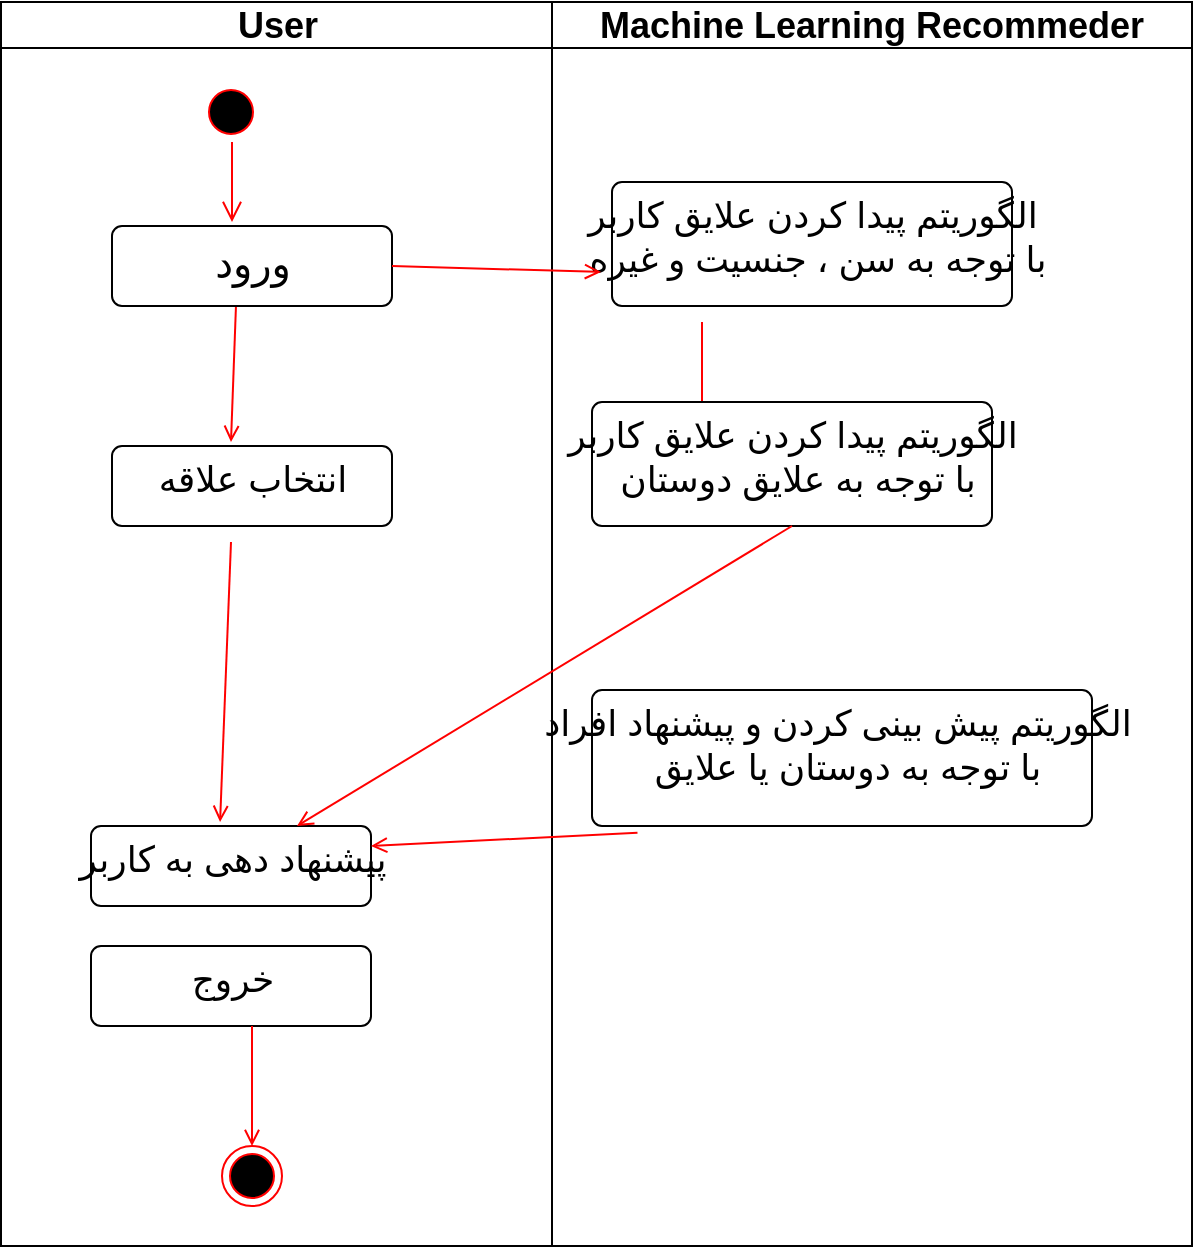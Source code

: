 <mxfile version="13.9.9" type="device"><diagram name="Page-1" id="e7e014a7-5840-1c2e-5031-d8a46d1fe8dd"><mxGraphModel dx="1553" dy="640" grid="1" gridSize="10" guides="1" tooltips="1" connect="1" arrows="1" fold="1" page="1" pageScale="1" pageWidth="1169" pageHeight="826" background="#ffffff" math="0" shadow="0"><root><mxCell id="0"/><mxCell id="1" parent="0"/><mxCell id="2" value="User" style="swimlane;whiteSpace=wrap;fontSize=18;" parent="1" vertex="1"><mxGeometry x="164.5" y="128" width="275.5" height="622" as="geometry"/></mxCell><mxCell id="5" value="" style="ellipse;shape=startState;fillColor=#000000;strokeColor=#ff0000;" parent="2" vertex="1"><mxGeometry x="100" y="40" width="30" height="30" as="geometry"/></mxCell><mxCell id="6" value="" style="edgeStyle=elbowEdgeStyle;elbow=horizontal;verticalAlign=bottom;endArrow=open;endSize=8;strokeColor=#FF0000;endFill=1;rounded=0" parent="2" source="5" edge="1"><mxGeometry x="100" y="40" as="geometry"><mxPoint x="115.5" y="110" as="targetPoint"/></mxGeometry></mxCell><mxCell id="9" value="" style="endArrow=open;strokeColor=#FF0000;endFill=1;rounded=0;exitX=0.443;exitY=0.975;exitDx=0;exitDy=0;exitPerimeter=0;" parent="2" source="VaY-SgDtAMSp_dYsXGXg-41" edge="1"><mxGeometry relative="1" as="geometry"><mxPoint x="115" y="160" as="sourcePoint"/><mxPoint x="115" y="220" as="targetPoint"/></mxGeometry></mxCell><mxCell id="11" value="" style="endArrow=open;strokeColor=#FF0000;endFill=1;rounded=0;entryX=0.461;entryY=-0.05;entryDx=0;entryDy=0;entryPerimeter=0;" parent="2" target="VaY-SgDtAMSp_dYsXGXg-43" edge="1"><mxGeometry relative="1" as="geometry"><mxPoint x="115" y="270" as="sourcePoint"/><mxPoint x="115" y="325" as="targetPoint"/></mxGeometry></mxCell><mxCell id="VaY-SgDtAMSp_dYsXGXg-41" value="&lt;font style=&quot;font-size: 20px&quot;&gt;ورود&lt;/font&gt;" style="html=1;align=center;verticalAlign=top;rounded=1;absoluteArcSize=1;arcSize=10;dashed=0;" parent="2" vertex="1"><mxGeometry x="55.5" y="112" width="140" height="40" as="geometry"/></mxCell><mxCell id="VaY-SgDtAMSp_dYsXGXg-42" value="&lt;font style=&quot;font-size: 18px&quot;&gt;انتخاب علاقه&lt;/font&gt;" style="html=1;align=center;verticalAlign=top;rounded=1;absoluteArcSize=1;arcSize=10;dashed=0;" parent="2" vertex="1"><mxGeometry x="55.5" y="222" width="140" height="40" as="geometry"/></mxCell><mxCell id="VaY-SgDtAMSp_dYsXGXg-43" value="&lt;font style=&quot;font-size: 18px&quot;&gt;پیشنهاد دهی به کاربر&lt;/font&gt;" style="html=1;align=center;verticalAlign=top;rounded=1;absoluteArcSize=1;arcSize=10;dashed=0;" parent="2" vertex="1"><mxGeometry x="45" y="412" width="140" height="40" as="geometry"/></mxCell><mxCell id="38" value="" style="ellipse;shape=endState;fillColor=#000000;strokeColor=#ff0000" parent="2" vertex="1"><mxGeometry x="110.5" y="572" width="30" height="30" as="geometry"/></mxCell><mxCell id="IjHYWA8SfPjVncXAgSMt-38" value="&lt;font style=&quot;font-size: 18px&quot;&gt;خروج&lt;/font&gt;" style="html=1;align=center;verticalAlign=top;rounded=1;absoluteArcSize=1;arcSize=10;dashed=0;" vertex="1" parent="2"><mxGeometry x="45" y="472" width="140" height="40" as="geometry"/></mxCell><mxCell id="VaY-SgDtAMSp_dYsXGXg-50" value="" style="endArrow=open;strokeColor=#FF0000;endFill=1;rounded=0;entryX=0.5;entryY=0;entryDx=0;entryDy=0;" parent="2" target="38" edge="1"><mxGeometry relative="1" as="geometry"><mxPoint x="125.5" y="512" as="sourcePoint"/><mxPoint x="120" y="365" as="targetPoint"/></mxGeometry></mxCell><mxCell id="3" value="Machine Learning Recommeder" style="swimlane;whiteSpace=wrap;fontSize=18;" parent="1" vertex="1"><mxGeometry x="440" y="128" width="320" height="622" as="geometry"/></mxCell><mxCell id="17" value="" style="endArrow=open;strokeColor=#FF0000;endFill=1;rounded=0" parent="3" edge="1"><mxGeometry relative="1" as="geometry"><mxPoint x="75" y="160" as="sourcePoint"/><mxPoint x="75" y="220" as="targetPoint"/></mxGeometry></mxCell><mxCell id="24" value="" style="endArrow=open;strokeColor=#FF0000;endFill=1;rounded=0" parent="3" edge="1"><mxGeometry relative="1" as="geometry"><mxPoint x="130" y="245" as="sourcePoint"/><mxPoint x="150" y="245" as="targetPoint"/></mxGeometry></mxCell><mxCell id="26" value="" style="edgeStyle=elbowEdgeStyle;elbow=horizontal;verticalAlign=bottom;endArrow=open;endSize=8;strokeColor=#FF0000;endFill=1;rounded=0" parent="3" edge="1"><mxGeometry x="130" y="90" as="geometry"><mxPoint x="130" y="135" as="targetPoint"/><mxPoint x="147.5" y="135" as="sourcePoint"/></mxGeometry></mxCell><mxCell id="VaY-SgDtAMSp_dYsXGXg-45" value="&lt;font style=&quot;font-size: 18px&quot;&gt;الگوریتم پیدا کردن علایق کاربر&lt;br&gt;&amp;nbsp;با توجه به سن ، جنسیت و غیره&lt;/font&gt;" style="html=1;align=center;verticalAlign=top;rounded=1;absoluteArcSize=1;arcSize=10;dashed=0;" parent="3" vertex="1"><mxGeometry x="30" y="90" width="200" height="62" as="geometry"/></mxCell><mxCell id="VaY-SgDtAMSp_dYsXGXg-46" value="&lt;font style=&quot;font-size: 18px&quot;&gt;الگوریتم پیدا کردن علایق کاربر&lt;br&gt;&amp;nbsp;با توجه به علایق دوستان&lt;/font&gt;" style="html=1;align=center;verticalAlign=top;rounded=1;absoluteArcSize=1;arcSize=10;dashed=0;" parent="3" vertex="1"><mxGeometry x="20" y="200" width="200" height="62" as="geometry"/></mxCell><mxCell id="VaY-SgDtAMSp_dYsXGXg-47" value="&lt;font style=&quot;font-size: 18px&quot;&gt;الگوریتم پیش بینی کردن و پیشنهاد افراد&amp;nbsp;&lt;br&gt;&amp;nbsp;با توجه به دوستان یا علایق&lt;/font&gt;" style="html=1;align=center;verticalAlign=top;rounded=1;absoluteArcSize=1;arcSize=10;dashed=0;" parent="3" vertex="1"><mxGeometry x="20" y="344" width="250" height="68" as="geometry"/></mxCell><mxCell id="VaY-SgDtAMSp_dYsXGXg-44" value="" style="endArrow=open;strokeColor=#FF0000;endFill=1;rounded=0;exitX=1;exitY=0.5;exitDx=0;exitDy=0;entryX=0;entryY=0.5;entryDx=0;entryDy=0;" parent="1" source="VaY-SgDtAMSp_dYsXGXg-41" edge="1"><mxGeometry relative="1" as="geometry"><mxPoint x="289.5" y="298" as="sourcePoint"/><mxPoint x="464.5" y="263" as="targetPoint"/></mxGeometry></mxCell><mxCell id="VaY-SgDtAMSp_dYsXGXg-51" value="" style="endArrow=open;strokeColor=#FF0000;endFill=1;rounded=0;exitX=0.5;exitY=1;exitDx=0;exitDy=0;" parent="1" source="VaY-SgDtAMSp_dYsXGXg-46" target="VaY-SgDtAMSp_dYsXGXg-43" edge="1"><mxGeometry relative="1" as="geometry"><mxPoint x="289.5" y="408" as="sourcePoint"/><mxPoint x="284.04" y="548" as="targetPoint"/></mxGeometry></mxCell><mxCell id="VaY-SgDtAMSp_dYsXGXg-52" value="" style="endArrow=open;strokeColor=#FF0000;endFill=1;rounded=0;exitX=0.091;exitY=1.05;exitDx=0;exitDy=0;exitPerimeter=0;entryX=1;entryY=0.25;entryDx=0;entryDy=0;" parent="1" source="VaY-SgDtAMSp_dYsXGXg-47" target="VaY-SgDtAMSp_dYsXGXg-43" edge="1"><mxGeometry relative="1" as="geometry"><mxPoint x="559.5" y="400" as="sourcePoint"/><mxPoint x="321.265" y="550" as="targetPoint"/></mxGeometry></mxCell></root></mxGraphModel></diagram></mxfile>
